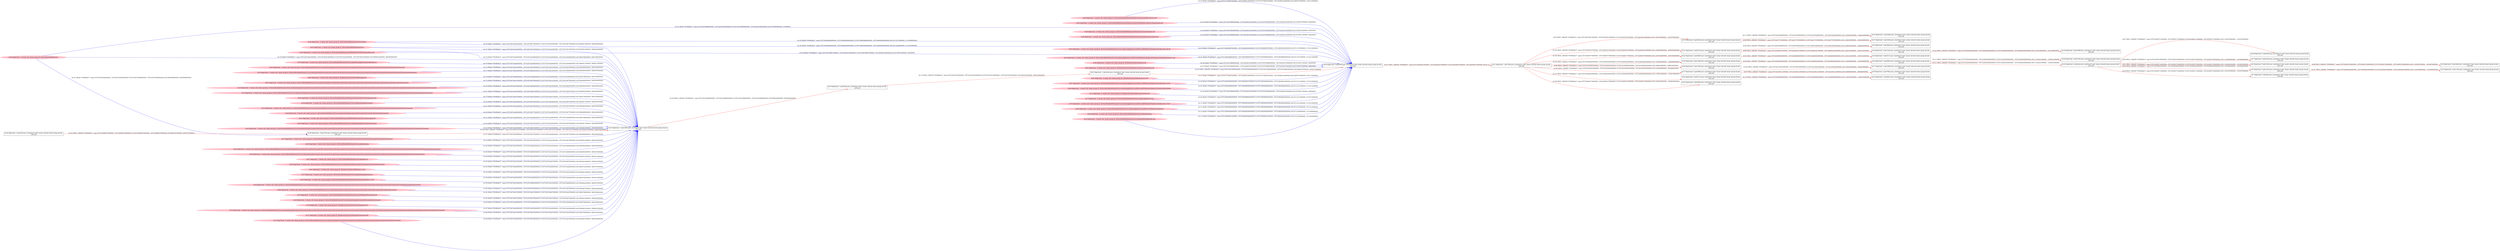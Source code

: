 digraph  {
rankdir=LR
"39"[color=black,label="id:39 HopCount: -5 pid:4704 proc_starttime:0 cmd: owner uid:null owner group id:null,\n null null", shape=box,style=solid];
"31"[color=black,label="id:31 HopCount: -4 pid:5096 proc_starttime:0 cmd: owner uid:null owner group id:null,\n null null", shape=box,style=solid];
"39" -> "31" [id=128,__obj="PROC_CREATE"color=red,label="id:128 PROC_CREATE **NORMAL**  seqs:[1557236743767000000, 1557236743767000000] T:[1557236743767000000, 1557236743767000000] relT:[5805470000000, 5805470000000]",style=solid];
"40"[color=pink,label="id:40 HopCount: -5 owner uid: owner group id: /Device/HarddiskVolume2/Users/admin/backup/Documents/Documents/Documents/Documents/Documents ", shape=oval,style=filled];
"40" -> "31" [id=129,__obj="READ"color=blue,label="id:129 READ **NORMAL**  seqs:[1557236744428000000, 1557236744677000000] T:[1557236744428000000, 1557236744677000000] relT:[5804809000000, 5804560000000]",style=solid];
"54"[color=pink,label="id:54 HopCount: -2 owner uid: owner group id: /Device/HarddiskVolume2/Windows/System32/deviceaccess.dll ", shape=oval,style=filled];
"20"[color=black,label="id:20 HopCount: 0 pid:5500 proc_starttime:0 cmd: owner uid:null owner group id:null,\n null null", shape=box,style=solid];
"54" -> "20" [id=130,__obj="READ"color=blue,label="id:130 READ **NORMAL**  seqs:[1557237709467000000, 1557239386124000000] T:[1557237709467000000, 1557239386124000000] relT:[4839770000000, 3163113000000]",style=solid];
"41"[color=pink,label="id:41 HopCount: -5 owner uid: owner group id: /Device/HarddiskVolume2/WINDOWS/system32/coremessaging.dll ", shape=oval,style=filled];
"41" -> "31" [id=131,__obj="READ"color=blue,label="id:131 READ **NORMAL**  seqs:[1557236744448000000, 1557236744448000000] T:[1557236744448000000, 1557236744448000000] relT:[5804789000000, 5804789000000]",style=solid];
"42"[color=pink,label="id:42 HopCount: -5 owner uid: owner group id: /Device/HarddiskVolume2/Users/admin/backup/Documents/Documents ", shape=oval,style=filled];
"42" -> "31" [id=132,__obj="READ"color=blue,label="id:132 READ **NORMAL**  seqs:[1557236744426000000, 1557236744675000000] T:[1557236744426000000, 1557236744675000000] relT:[5804811000000, 5804562000000]",style=solid];
"43"[color=pink,label="id:43 HopCount: -2 owner uid: owner group id: /Device/HarddiskVolume2/Windows/System32/Windows.Devices.Enumeration.dll ", shape=oval,style=filled];
"43" -> "20" [id=133,__obj="READ"color=blue,label="id:133 READ **NORMAL**  seqs:[1557236749665000000, 1557242549152000000] T:[1557236749665000000, 1557242549152000000] relT:[5799572000000, 85000000]",style=solid];
"44"[color=pink,label="id:44 HopCount: -5 owner uid: owner group id: /Device/HarddiskVolume2/Users/admin/backup/Documents/Documents/Documents/Documents/Documents/Documents/Documents/Documents/Documents/Documents/Documents/Documents/Documents/Documents/Documents ", shape=oval,style=filled];
"44" -> "31" [id=134,__obj="READ"color=blue,label="id:134 READ **NORMAL**  seqs:[1557236744434000000, 1557236744681000000] T:[1557236744434000000, 1557236744681000000] relT:[5804803000000, 5804556000000]",style=solid];
"60"[color=pink,label="id:60 HopCount: -2 owner uid: owner group id: /Device/HarddiskVolume2 ", shape=oval,style=filled];
"60" -> "31" [id=135,__obj="READ"color=blue,label="id:135 READ **NORMAL**  seqs:[1557236744423000000, 1557236744672000000] T:[1557236744423000000, 1557236744672000000] relT:[5804814000000, 5804565000000]",style=solid];
"46"[color=pink,label="id:46 HopCount: -2 owner uid: owner group id: /Device/HarddiskVolume2/Windows/System32/biwinrt.dll ", shape=oval,style=filled];
"46" -> "20" [id=136,__obj="READ"color=blue,label="id:136 READ **NORMAL**  seqs:[1557236749665000000, 1557242549152000000] T:[1557236749665000000, 1557242549152000000] relT:[5799572000000, 85000000]",style=solid];
"47"[color=pink,label="id:47 HopCount: -5 owner uid: owner group id: /Device/HarddiskVolume2/Users/admin/backup/Documents/Documents/Documents/Documents/Documents/Documents ", shape=oval,style=filled];
"47" -> "31" [id=137,__obj="READ"color=blue,label="id:137 READ **NORMAL**  seqs:[1557236744429000000, 1557236744677000000] T:[1557236744429000000, 1557236744677000000] relT:[5804808000000, 5804560000000]",style=solid];
"48"[color=pink,label="id:48 HopCount: -2 owner uid: owner group id: /Device/HarddiskVolume2/Windows/System32/deviceassociation.dll ", shape=oval,style=filled];
"48" -> "20" [id=138,__obj="READ"color=blue,label="id:138 READ **NORMAL**  seqs:[1557236749666000000, 1557242549153000000] T:[1557236749666000000, 1557242549153000000] relT:[5799571000000, 84000000]",style=solid];
"49"[color=pink,label="id:49 HopCount: -2 owner uid: owner group id: /Device/HarddiskVolume2/Users/admin ", shape=oval,style=filled];
"49" -> "20" [id=139,__obj="READ"color=blue,label="id:139 READ **NORMAL**  seqs:[1557239836864000000, 1557239836929000000] T:[1557239836864000000, 1557239836929000000] relT:[2712373000000, 2712308000000]",style=solid];
"38"[color=black,label="id:38 HopCount: -6 pid:452 proc_starttime:0 cmd: owner uid:null owner group id:null,\n null null", shape=box,style=solid];
"38" -> "39" [id=140,__obj="PROC_CREATE"color=red,label="id:140 PROC_CREATE **NORMAL**  seqs:[1557236486470000000, 1557236486470000000] T:[1557236486470000000, 1557236486470000000] relT:[6062767000000, 6062767000000]",style=solid];
"60" -> "39" [id=141,__obj="READ"color=blue,label="id:141 READ **NORMAL**  seqs:[1557236743649000000, 1557236743649000000] T:[1557236743649000000, 1557236743649000000] relT:[5805588000000, 5805588000000]",style=solid];
"51"[color=black,label="id:51 HopCount: -2 pid:8164 proc_starttime:0 cmd: owner uid:null owner group id:null,\n null null", shape=box,style=solid];
"51" -> "20" [id=142,__obj="PROC_CREATE"color=red,label="id:142 PROC_CREATE **NORMAL**  seqs:[1557236744962000000, 1557236744962000000] T:[1557236744962000000, 1557236744962000000] relT:[5804275000000, 5804275000000]",style=solid];
"52"[color=pink,label="id:52 HopCount: -2 owner uid: owner group id: /Device/HarddiskVolume2/Users/admin/AppData/Local/Microsoft/Windows/Explorer/thumbcache_idx.db ", shape=oval,style=filled];
"52" -> "20" [id=143,__obj="READ"color=blue,label="id:143 READ **NORMAL**  seqs:[1557239836867000000, 1557239836924000000] T:[1557239836867000000, 1557239836924000000] relT:[2712370000000, 2712313000000]",style=solid];
"53"[color=pink,label="id:53 HopCount: -2 owner uid: owner group id: /Device/HarddiskVolume2/Users ", shape=oval,style=filled];
"53" -> "20" [id=144,__obj="READ"color=blue,label="id:144 READ **NORMAL**  seqs:[1557239836929000000, 1557239836930000000] T:[1557239836929000000, 1557239836930000000] relT:[2712308000000, 2712307000000]",style=solid];
"55"[color=pink,label="id:55 HopCount: -5 owner uid: owner group id: /Device/HarddiskVolume2/Users/admin/backup/Documents/Documents/Documents/Documents/Documents/Documents/Documents/Documents/Documents/Documents/Documents/Documents/Documents/Documents/Documents/Documents/Documents/Documents ", shape=oval,style=filled];
"55" -> "31" [id=145,__obj="READ"color=blue,label="id:145 READ **NORMAL**  seqs:[1557236744435000000, 1557236744682000000] T:[1557236744435000000, 1557236744682000000] relT:[5804802000000, 5804555000000]",style=solid];
"56"[color=pink,label="id:56 HopCount: -5 owner uid: owner group id: /Device/HarddiskVolume2/Users/admin/backup/Documents/Documents/Documents/Documents/Documents/Documents/Documents/Documents/Documents/Documents/Documents/Documents/Documents/Documents ", shape=oval,style=filled];
"56" -> "31" [id=146,__obj="READ"color=blue,label="id:146 READ **NORMAL**  seqs:[1557236744433000000, 1557236744680000000] T:[1557236744433000000, 1557236744680000000] relT:[5804804000000, 5804557000000]",style=solid];
"50"[color=pink,label="id:50 HopCount: -2 owner uid: owner group id: /Device/HarddiskVolume2/Users/admin/AppData/Local/Microsoft/Windows/Explorer/ThumbCacheToDelete/thm3C.tmp ", shape=oval,style=filled];
"50" -> "20" [id=147,__obj="READ"color=blue,label="id:147 READ **NORMAL**  seqs:[1557239836866000000, 1557239836866000000] T:[1557239836866000000, 1557239836866000000] relT:[2712371000000, 2712371000000]",style=solid];
"57"[color=pink,label="id:57 HopCount: -5 owner uid: owner group id: /Device/HarddiskVolume2/Users/desktop.ini ", shape=oval,style=filled];
"57" -> "31" [id=148,__obj="READ"color=blue,label="id:148 READ **NORMAL**  seqs:[1557236744424000000, 1557236744424000000] T:[1557236744424000000, 1557236744424000000] relT:[5804813000000, 5804813000000]",style=solid];
"58"[color=pink,label="id:58 HopCount: -2 owner uid: owner group id: /Windows/System32/biwinrt.dll ", shape=oval,style=filled];
"58" -> "20" [id=149,__obj="READ"color=blue,label="id:149 READ **NORMAL**  seqs:[1557236749666000000, 1557242549153000000] T:[1557236749666000000, 1557242549153000000] relT:[5799571000000, 84000000]",style=solid];
"59"[color=pink,label="id:59 HopCount: -5 owner uid: owner group id: /Device/HarddiskVolume2/Users/admin/backup/Documents/Documents/Documents/Documents ", shape=oval,style=filled];
"59" -> "31" [id=150,__obj="READ"color=blue,label="id:150 READ **NORMAL**  seqs:[1557236744427000000, 1557236744676000000] T:[1557236744427000000, 1557236744676000000] relT:[5804810000000, 5804561000000]",style=solid];
"60" -> "20" [id=151,__obj="READ"color=blue,label="id:151 READ **NORMAL**  seqs:[1557236749668000000, 1557242549190000000] T:[1557236749668000000, 1557242549190000000] relT:[5799569000000, 47000000]",style=solid];
"61"[color=pink,label="id:61 HopCount: -5 owner uid: owner group id: /Windows/System32/Windows.UI.dll ", shape=oval,style=filled];
"61" -> "31" [id=152,__obj="READ"color=blue,label="id:152 READ **NORMAL**  seqs:[1557236744446000000, 1557236744446000000] T:[1557236744446000000, 1557236744446000000] relT:[5804791000000, 5804791000000]",style=solid];
"62"[color=pink,label="id:62 HopCount: -2 owner uid: owner group id: /Windows/System32/Windows.Devices.Enumeration.dll ", shape=oval,style=filled];
"62" -> "20" [id=153,__obj="READ"color=blue,label="id:153 READ **NORMAL**  seqs:[1557236749665000000, 1557242549152000000] T:[1557236749665000000, 1557242549152000000] relT:[5799572000000, 85000000]",style=solid];
"63"[color=pink,label="id:63 HopCount: -2 owner uid: owner group id: /Device/HarddiskVolume2/WINDOWS/SYSTEM32/kernelbase.dll ", shape=oval,style=filled];
"63" -> "20" [id=154,__obj="READ"color=blue,label="id:154 READ **NORMAL**  seqs:[1557236749667000000, 1557242549154000000] T:[1557236749667000000, 1557242549154000000] relT:[5799570000000, 83000000]",style=solid];
"49" -> "31" [id=155,__obj="READ"color=blue,label="id:155 READ **NORMAL**  seqs:[1557236744424000000, 1557236744673000000] T:[1557236744424000000, 1557236744673000000] relT:[5804813000000, 5804564000000]",style=solid];
"65"[color=pink,label="id:65 HopCount: -5 owner uid: owner group id: /Device/HarddiskVolume2/Windows/System32/Windows.UI.dll ", shape=oval,style=filled];
"65" -> "31" [id=156,__obj="READ"color=blue,label="id:156 READ **NORMAL**  seqs:[1557236744445000000, 1557236744446000000] T:[1557236744445000000, 1557236744446000000] relT:[5804792000000, 5804791000000]",style=solid];
"64"[color=pink,label="id:64 HopCount: -2 owner uid: owner group id: /Windows/System32/deviceaccess.dll ", shape=oval,style=filled];
"64" -> "20" [id=157,__obj="READ"color=blue,label="id:157 READ **NORMAL**  seqs:[1557237709467000000, 1557239386124000000] T:[1557237709467000000, 1557239386124000000] relT:[4839770000000, 3163113000000]",style=solid];
"66"[color=pink,label="id:66 HopCount: -5 owner uid: owner group id: /Device/HarddiskVolume2/Users/admin/backup/Documents/Documents/Documents/Documents/Documents/Documents/Documents/Documents/Documents/Documents/Documents/Documents/Documents ", shape=oval,style=filled];
"66" -> "31" [id=158,__obj="READ"color=blue,label="id:158 READ **NORMAL**  seqs:[1557236744433000000, 1557236744680000000] T:[1557236744433000000, 1557236744680000000] relT:[5804804000000, 5804557000000]",style=solid];
"67"[color=pink,label="id:67 HopCount: -2 owner uid: owner group id: /Device/HarddiskVolume2/Users/admin/AppData/Local/Microsoft/Windows/Explorer/thumbcache_32.db ", shape=oval,style=filled];
"67" -> "20" [id=159,__obj="READ"color=blue,label="id:159 READ **NORMAL**  seqs:[1557239836926000000, 1557239836927000000] T:[1557239836926000000, 1557239836927000000] relT:[2712311000000, 2712310000000]",style=solid];
"68"[color=pink,label="id:68 HopCount: -5 owner uid: owner group id: /Device/HarddiskVolume2/Users/admin/backup/Documents/Documents/Documents/Documents/Documents/Documents/Documents ", shape=oval,style=filled];
"68" -> "31" [id=160,__obj="READ"color=blue,label="id:160 READ **NORMAL**  seqs:[1557236744430000000, 1557236744678000000] T:[1557236744430000000, 1557236744678000000] relT:[5804807000000, 5804559000000]",style=solid];
"69"[color=pink,label="id:69 HopCount: -2 owner uid: owner group id: /Device/HarddiskVolume2/Users/admin/AppData/Local/Microsoft/Windows/Explorer/ThumbCacheToDelete ", shape=oval,style=filled];
"69" -> "20" [id=161,__obj="READ"color=blue,label="id:161 READ **NORMAL**  seqs:[1557239836866000000, 1557239836866000000] T:[1557239836866000000, 1557239836866000000] relT:[2712371000000, 2712371000000]",style=solid];
"70"[color=pink,label="id:70 HopCount: -5 owner uid: owner group id: /Device/HarddiskVolume2/Windows/System32/TextInputFramework.dll ", shape=oval,style=filled];
"70" -> "31" [id=162,__obj="READ"color=blue,label="id:162 READ **NORMAL**  seqs:[1557236744447000000, 1557236744447000000] T:[1557236744447000000, 1557236744447000000] relT:[5804790000000, 5804790000000]",style=solid];
"71"[color=pink,label="id:71 HopCount: -2 owner uid: owner group id: /Windows/System32/deviceassociation.dll ", shape=oval,style=filled];
"71" -> "20" [id=163,__obj="READ"color=blue,label="id:163 READ **NORMAL**  seqs:[1557236749666000000, 1557242549153000000] T:[1557236749666000000, 1557242549153000000] relT:[5799571000000, 84000000]",style=solid];
"73"[color=pink,label="id:73 HopCount: -2 owner uid: owner group id: /Device/HarddiskVolume2/Users/admin/AppData/Local ", shape=oval,style=filled];
"73" -> "20" [id=164,__obj="READ"color=blue,label="id:164 READ **NORMAL**  seqs:[1557239836864000000, 1557239836864000000] T:[1557239836864000000, 1557239836864000000] relT:[2712373000000, 2712373000000]",style=solid];
"45"[color=pink,label="id:45 HopCount: -5 owner uid: owner group id: /Device/HarddiskVolume2/Users/admin/backup/Documents/Documents/Documents ", shape=oval,style=filled];
"45" -> "31" [id=165,__obj="READ"color=blue,label="id:165 READ **NORMAL**  seqs:[1557236744427000000, 1557236744675000000] T:[1557236744427000000, 1557236744675000000] relT:[5804810000000, 5804562000000]",style=solid];
"75"[color=pink,label="id:75 HopCount: -5 owner uid: owner group id: /Windows/System32/CoreUIComponents.dll ", shape=oval,style=filled];
"75" -> "31" [id=166,__obj="READ"color=blue,label="id:166 READ **NORMAL**  seqs:[1557236744448000000, 1557236744448000000] T:[1557236744448000000, 1557236744448000000] relT:[5804789000000, 5804789000000]",style=solid];
"76"[color=pink,label="id:76 HopCount: -5 owner uid: owner group id: /Device/HarddiskVolume2/Users/admin/backup/Documents/Documents/Documents/Documents/Documents/Documents/Documents/Documents/Documents/Documents/Documents/Documents/Documents/Documents/Documents/Documents/Documents/Documents/Documents ", shape=oval,style=filled];
"76" -> "31" [id=167,__obj="READ"color=blue,label="id:167 READ **NORMAL**  seqs:[1557236744436000000, 1557236744436000000] T:[1557236744436000000, 1557236744436000000] relT:[5804801000000, 5804801000000]",style=solid];
"77"[color=pink,label="id:77 HopCount: -5 owner uid: owner group id: /Windows/System32/TextInputFramework.dll ", shape=oval,style=filled];
"77" -> "31" [id=168,__obj="READ"color=blue,label="id:168 READ **NORMAL**  seqs:[1557236744447000000, 1557236744447000000] T:[1557236744447000000, 1557236744447000000] relT:[5804790000000, 5804790000000]",style=solid];
"72"[color=pink,label="id:72 HopCount: -5 owner uid: owner group id: /Device/HarddiskVolume2/Users/admin/backup/Documents/Documents/Documents/Documents/Documents/Documents/Documents/Documents ", shape=oval,style=filled];
"72" -> "31" [id=169,__obj="READ"color=blue,label="id:169 READ **NORMAL**  seqs:[1557236744430000000, 1557236744678000000] T:[1557236744430000000, 1557236744678000000] relT:[5804807000000, 5804559000000]",style=solid];
"78"[color=pink,label="id:78 HopCount: -5 owner uid: owner group id: /Device/HarddiskVolume2/Users/admin/backup/Documents/desktop.ini ", shape=oval,style=filled];
"78" -> "31" [id=170,__obj="READ"color=blue,label="id:170 READ **NORMAL**  seqs:[1557236744426000000, 1557236744426000000] T:[1557236744426000000, 1557236744426000000] relT:[5804811000000, 5804811000000]",style=solid];
"79"[color=pink,label="id:79 HopCount: -5 owner uid: owner group id: /Device/HarddiskVolume2/Users/admin/backup/Documents/Documents/Documents/Documents/Documents/Documents/Documents/Documents/Documents/Documents/Documents/Documents ", shape=oval,style=filled];
"79" -> "31" [id=171,__obj="READ"color=blue,label="id:171 READ **NORMAL**  seqs:[1557236744432000000, 1557236744680000000] T:[1557236744432000000, 1557236744680000000] relT:[5804805000000, 5804557000000]",style=solid];
"74"[color=pink,label="id:74 HopCount: -2 owner uid: owner group id: /Device/HarddiskVolume2/Users/admin/AppData/Local/Microsoft/Windows/Explorer/thumbcache_16.db ", shape=oval,style=filled];
"74" -> "20" [id=172,__obj="READ"color=blue,label="id:172 READ **NORMAL**  seqs:[1557239836924000000, 1557239836924000000] T:[1557239836924000000, 1557239836924000000] relT:[2712313000000, 2712313000000]",style=solid];
"81"[color=pink,label="id:81 HopCount: -5 owner uid: owner group id: /Device/HarddiskVolume2/Users/admin/backup/Documents/Documents/Documents/Documents/Documents/Documents/Documents/Documents/Documents/Documents ", shape=oval,style=filled];
"81" -> "31" [id=173,__obj="READ"color=blue,label="id:173 READ **NORMAL**  seqs:[1557236744431000000, 1557236744679000000] T:[1557236744431000000, 1557236744679000000] relT:[5804806000000, 5804558000000]",style=solid];
"82"[color=pink,label="id:82 HopCount: -2 owner uid: owner group id: /Device/HarddiskVolume2/Users/admin/AppData/Local/Microsoft/Windows/Explorer ", shape=oval,style=filled];
"82" -> "20" [id=174,__obj="READ"color=blue,label="id:174 READ **NORMAL**  seqs:[1557239836865000000, 1557239836924000000] T:[1557239836865000000, 1557239836924000000] relT:[2712372000000, 2712313000000]",style=solid];
"83"[color=pink,label="id:83 HopCount: -5 owner uid: owner group id: /Device/HarddiskVolume2/Windows/System32/CoreUIComponents.dll ", shape=oval,style=filled];
"83" -> "31" [id=175,__obj="READ"color=blue,label="id:175 READ **NORMAL**  seqs:[1557236744447000000, 1557236744447000000] T:[1557236744447000000, 1557236744447000000] relT:[5804790000000, 5804790000000]",style=solid];
"10"[color=black,label="id:10 HopCount: 2 pid:4044 proc_starttime:0 cmd: owner uid:null owner group id:null,\n null null", shape=box,style=solid];
"27"[color=black,label="id:27 HopCount: 3 pid:4644 proc_starttime:0 cmd: owner uid:null owner group id:null,\n null null", shape=box,style=solid];
"10" -> "27" [id=86,__obj="PROC_CREATE"color=red,label="id:86 PROC_CREATE **NORMAL**  seqs:[1557244477476000000, 1557244477476000000] T:[1557244477476000000, 1557244477476000000] relT:[-1928239000000, -1928239000000]",style=solid];
"18"[color=black,label="id:18 HopCount: 4 pid:644 proc_starttime:0 cmd: owner uid:null owner group id:null,\n null null", shape=box,style=solid];
"28"[color=black,label="id:28 HopCount: 5 pid:6020 proc_starttime:0 cmd: owner uid:null owner group id:null,\n null null", shape=box,style=solid];
"18" -> "28" [id=87,__obj="PROC_CREATE"color=red,label="id:87 PROC_CREATE **NORMAL**  seqs:[1557243852713000000, 1557243852713000000] T:[1557243852713000000, 1557243852713000000] relT:[-1303476000000, -1303476000000]",style=solid];
"13"[color=black,label="id:13 HopCount: 2 pid:8124 proc_starttime:0 cmd: owner uid:null owner group id:null,\n null null", shape=box,style=solid];
"0"[color=black,label="id:0 HopCount: 3 pid:1528 proc_starttime:0 cmd: owner uid:null owner group id:null,\n null null", shape=box,style=solid];
"13" -> "0" [id=88,__obj="PROC_CREATE"color=red,label="id:88 PROC_CREATE **NORMAL**  seqs:[1557244940247000000, 1557244940247000000] T:[1557244940247000000, 1557244940247000000] relT:[-2391010000000, -2391010000000]",style=solid];
"1"[color=black,label="id:1 HopCount: 5 pid:6180 proc_starttime:0 cmd: owner uid:null owner group id:null,\n null null", shape=box,style=solid];
"18" -> "1" [id=89,__obj="PROC_CREATE"color=red,label="id:89 PROC_CREATE **NORMAL**  seqs:[1557243852706000000, 1557243852706000000] T:[1557243852706000000, 1557243852706000000] relT:[-1303469000000, -1303469000000]",style=solid];
"2"[color=black,label="id:2 HopCount: 3 pid:4648 proc_starttime:0 cmd: owner uid:null owner group id:null,\n null null", shape=box,style=solid];
"13" -> "2" [id=90,__obj="PROC_CREATE"color=red,label="id:90 PROC_CREATE **NORMAL**  seqs:[1557244935499000000, 1557244935499000000] T:[1557244935499000000, 1557244935499000000] relT:[-2386262000000, -2386262000000]",style=solid];
"3"[color=black,label="id:3 HopCount: 5 pid:1524 proc_starttime:0 cmd: owner uid:null owner group id:null,\n null null", shape=box,style=solid];
"18" -> "3" [id=91,__obj="PROC_CREATE"color=red,label="id:91 PROC_CREATE **NORMAL**  seqs:[1557243852718000000, 1557243852718000000] T:[1557243852718000000, 1557243852718000000] relT:[-1303481000000, -1303481000000]",style=solid];
"22"[color=black,label="id:22 HopCount: 2 pid:6400 proc_starttime:0 cmd: owner uid:null owner group id:null,\n null null", shape=box,style=solid];
"4"[color=black,label="id:4 HopCount: 3 pid:6112 proc_starttime:0 cmd: owner uid:null owner group id:null,\n null null", shape=box,style=solid];
"22" -> "4" [id=92,__obj="PROC_CREATE"color=red,label="id:92 PROC_CREATE **NORMAL**  seqs:[1557244940849000000, 1557244940849000000] T:[1557244940849000000, 1557244940849000000] relT:[-2391612000000, -2391612000000]",style=solid];
"5"[color=black,label="id:5 HopCount: 5 pid:4140 proc_starttime:0 cmd: owner uid:null owner group id:null,\n null null", shape=box,style=solid];
"18" -> "5" [id=93,__obj="PROC_CREATE"color=red,label="id:93 PROC_CREATE **NORMAL**  seqs:[1557243852603000000, 1557243852603000000] T:[1557243852603000000, 1557243852603000000] relT:[-1303366000000, -1303366000000]",style=solid];
"15"[color=black,label="id:15 HopCount: 2 pid:1468 proc_starttime:0 cmd: owner uid:null owner group id:null,\n null null", shape=box,style=solid];
"6"[color=black,label="id:6 HopCount: 3 pid:6092 proc_starttime:0 cmd: owner uid:null owner group id:null,\n null null", shape=box,style=solid];
"15" -> "6" [id=94,__obj="PROC_CREATE"color=red,label="id:94 PROC_CREATE **NORMAL**  seqs:[1557243849445000000, 1557243849445000000] T:[1557243849445000000, 1557243849445000000] relT:[-1300208000000, -1300208000000]",style=solid];
"7"[color=black,label="id:7 HopCount: 5 pid:992 proc_starttime:0 cmd: owner uid:null owner group id:null,\n null null", shape=box,style=solid];
"18" -> "7" [id=95,__obj="PROC_CREATE"color=red,label="id:95 PROC_CREATE **NORMAL**  seqs:[1557243852712000000, 1557243852712000000] T:[1557243852712000000, 1557243852712000000] relT:[-1303475000000, -1303475000000]",style=solid];
"21"[color=black,label="id:21 HopCount: 1 pid:7036 proc_starttime:0 cmd: owner uid:null owner group id:null,\n null null", shape=box,style=solid];
"25"[color=black,label="id:25 HopCount: 2 pid:1028 proc_starttime:0 cmd: owner uid:null owner group id:null,\n null null", shape=box,style=solid];
"21" -> "25" [id=96,__obj="PROC_CREATE"color=red,label="id:96 PROC_CREATE **NORMAL**  seqs:[1557243358055000000, 1557243358055000000] T:[1557243358055000000, 1557243358055000000] relT:[-808818000000, -808818000000]",style=solid];
"17"[color=black,label="id:17 HopCount: 2 pid:5068 proc_starttime:0 cmd: owner uid:null owner group id:null,\n null null", shape=box,style=solid];
"8"[color=black,label="id:8 HopCount: 3 pid:7904 proc_starttime:0 cmd: owner uid:null owner group id:null,\n null null", shape=box,style=solid];
"17" -> "8" [id=97,__obj="PROC_CREATE"color=red,label="id:97 PROC_CREATE **NORMAL**  seqs:[1557243358131000000, 1557243358131000000] T:[1557243358131000000, 1557243358131000000] relT:[-808894000000, -808894000000]",style=solid];
"9"[color=black,label="id:9 HopCount: 6 pid:6480 proc_starttime:0 cmd: owner uid:null owner group id:null,\n null null", shape=box,style=solid];
"3" -> "9" [id=98,__obj="PROC_CREATE"color=red,label="id:98 PROC_CREATE **NORMAL**  seqs:[1557243852724000000, 1557243852724000000] T:[1557243852724000000, 1557243852724000000] relT:[-1303487000000, -1303487000000]",style=solid];
"21" -> "10" [id=99,__obj="PROC_CREATE"color=red,label="id:99 PROC_CREATE **NORMAL**  seqs:[1557244476913000000, 1557244476913000000] T:[1557244476913000000, 1557244476913000000] relT:[-1927676000000, -1927676000000]",style=solid];
"11"[color=black,label="id:11 HopCount: 3 pid:2068 proc_starttime:0 cmd: owner uid:null owner group id:null,\n null null", shape=box,style=solid];
"17" -> "11" [id=100,__obj="PROC_CREATE"color=red,label="id:100 PROC_CREATE **NORMAL**  seqs:[1557243354530000000, 1557243354530000000] T:[1557243354530000000, 1557243354530000000] relT:[-805293000000, -805293000000]",style=solid];
"12"[color=black,label="id:12 HopCount: 6 pid:1300 proc_starttime:0 cmd: owner uid:null owner group id:null,\n null null", shape=box,style=solid];
"5" -> "12" [id=101,__obj="PROC_CREATE"color=red,label="id:101 PROC_CREATE **NORMAL**  seqs:[1557243852632000000, 1557243852632000000] T:[1557243852632000000, 1557243852632000000] relT:[-1303395000000, -1303395000000]",style=solid];
"21" -> "13" [id=102,__obj="PROC_CREATE"color=red,label="id:102 PROC_CREATE **NORMAL**  seqs:[1557244935437000000, 1557244935437000000] T:[1557244935437000000, 1557244935437000000] relT:[-2386200000000, -2386200000000]",style=solid];
"24"[color=black,label="id:24 HopCount: 2 pid:5112 proc_starttime:0 cmd: owner uid:null owner group id:null,\n null null", shape=box,style=solid];
"14"[color=black,label="id:14 HopCount: 3 pid:6612 proc_starttime:0 cmd: owner uid:null owner group id:null,\n null null", shape=box,style=solid];
"24" -> "14" [id=103,__obj="PROC_CREATE"color=red,label="id:103 PROC_CREATE **NORMAL**  seqs:[1557243849560000000, 1557243849560000000] T:[1557243849560000000, 1557243849560000000] relT:[-1300323000000, -1300323000000]",style=solid];
"21" -> "15" [id=104,__obj="PROC_CREATE"color=red,label="id:104 PROC_CREATE **NORMAL**  seqs:[1557243844283000000, 1557243844283000000] T:[1557243844283000000, 1557243844283000000] relT:[-1295046000000, -1295046000000]",style=solid];
"16"[color=black,label="id:16 HopCount: 4 pid:7808 proc_starttime:0 cmd: owner uid:null owner group id:null,\n null null", shape=box,style=solid];
"0" -> "16" [id=105,__obj="PROC_CREATE"color=red,label="id:105 PROC_CREATE **NORMAL**  seqs:[1557244940636000000, 1557244940636000000] T:[1557244940636000000, 1557244940636000000] relT:[-2391399000000, -2391399000000]",style=solid];
"21" -> "17" [id=106,__obj="PROC_CREATE"color=red,label="id:106 PROC_CREATE **NORMAL**  seqs:[1557243354503000000, 1557243354503000000] T:[1557243354503000000, 1557243354503000000] relT:[-805266000000, -805266000000]",style=solid];
"20" -> "21" [id=107,__obj="PROC_CREATE"color=red,label="id:107 PROC_CREATE **NORMAL**  seqs:[1557242549237000000, 1557242549237000000] T:[1557242549237000000, 1557242549237000000] relT:[0, 0]",style=solid];
"21" -> "22" [id=108,__obj="PROC_CREATE"color=red,label="id:108 PROC_CREATE **NORMAL**  seqs:[1557244940779000000, 1557244940779000000] T:[1557244940779000000, 1557244940779000000] relT:[-2391542000000, -2391542000000]",style=solid];
"23"[color=black,label="id:23 HopCount: 2 pid:5548 proc_starttime:0 cmd: owner uid:null owner group id:null,\n null null", shape=box,style=solid];
"21" -> "23" [id=109,__obj="PROC_CREATE"color=red,label="id:109 PROC_CREATE **NORMAL**  seqs:[1557244940176000000, 1557244940176000000] T:[1557244940176000000, 1557244940176000000] relT:[-2390939000000, -2390939000000]",style=solid];
"21" -> "24" [id=110,__obj="PROC_CREATE"color=red,label="id:110 PROC_CREATE **NORMAL**  seqs:[1557243849256000000, 1557243849256000000] T:[1557243849256000000, 1557243849256000000] relT:[-1300019000000, -1300019000000]",style=solid];
"6" -> "18" [id=111,__obj="PROC_CREATE"color=red,label="id:111 PROC_CREATE **NORMAL**  seqs:[1557243852458000000, 1557243852458000000] T:[1557243852458000000, 1557243852458000000] relT:[-1303221000000, -1303221000000]",style=solid];
"19"[color=black,label="id:19 HopCount: 3 pid:2608 proc_starttime:0 cmd: owner uid:null owner group id:null,\n null null", shape=box,style=solid];
"10" -> "19" [id=112,__obj="PROC_CREATE"color=red,label="id:112 PROC_CREATE **NORMAL**  seqs:[1557244478269000000, 1557244478269000000] T:[1557244478269000000, 1557244478269000000] relT:[-1929032000000, -1929032000000]",style=solid];
"26"[color=black,label="id:26 HopCount: 4 pid:2720 proc_starttime:0 cmd: owner uid:null owner group id:null,\n null null", shape=box,style=solid];
"6" -> "26" [id=113,__obj="PROC_CREATE"color=red,label="id:113 PROC_CREATE **NORMAL**  seqs:[1557243849458000000, 1557243849458000000] T:[1557243849458000000, 1557243849458000000] relT:[-1300221000000, -1300221000000]",style=solid];
"84"[color=pink,label="id:84 HopCount: -2 owner uid: owner group id: /Device/HarddiskVolume2/Users/admin/Desktop ", shape=oval,style=filled];
"84" -> "20" [id=114,__obj="READ"color=blue,label="id:114 READ **NORMAL**  seqs:[1557239836928000000, 1557239836928000000] T:[1557239836928000000, 1557239836928000000] relT:[2712309000000, 2712309000000]",style=solid];
"85"[color=pink,label="id:85 HopCount: -5 owner uid: owner group id: /Device/HarddiskVolume2/Users/admin/backup/Documents/Documents/Documents/Documents/Documents/Documents/Documents/Documents/Documents ", shape=oval,style=filled];
"85" -> "31" [id=115,__obj="READ"color=blue,label="id:115 READ **NORMAL**  seqs:[1557236744431000000, 1557236744678000000] T:[1557236744431000000, 1557236744678000000] relT:[5804806000000, 5804559000000]",style=solid];
"63" -> "31" [id=116,__obj="READ"color=blue,label="id:116 READ **NORMAL**  seqs:[1557236744449000000, 1557236744449000000] T:[1557236744449000000, 1557236744449000000] relT:[5804788000000, 5804788000000]",style=solid];
"29"[color=pink,label="id:29 HopCount: -2 owner uid: owner group id: /Device/HarddiskVolume2/Users/admin/Desktop/firefox.lnk ", shape=oval,style=filled];
"29" -> "20" [id=117,__obj="READ"color=blue,label="id:117 READ **NORMAL**  seqs:[1557239836931000000, 1557239836934000000] T:[1557239836931000000, 1557239836934000000] relT:[2712306000000, 2712303000000]",style=solid];
"30"[color=black,label="id:30 HopCount: -3 pid:6404 proc_starttime:0 cmd: owner uid:null owner group id:null,\n null null", shape=box,style=solid];
"30" -> "51" [id=118,__obj="PROC_CREATE"color=red,label="id:118 PROC_CREATE **NORMAL**  seqs:[1557236744705000000, 1557236744705000000] T:[1557236744705000000, 1557236744705000000] relT:[5804532000000, 5804532000000]",style=solid];
"80"[color=pink,label="id:80 HopCount: -5 owner uid: owner group id: /Windows/System32/CoreMessaging.dll ", shape=oval,style=filled];
"80" -> "31" [id=119,__obj="READ"color=blue,label="id:119 READ **NORMAL**  seqs:[1557236744448000000, 1557236744448000000] T:[1557236744448000000, 1557236744448000000] relT:[5804789000000, 5804789000000]",style=solid];
"32"[color=pink,label="id:32 HopCount: -5 owner uid: owner group id: /Device/HarddiskVolume2/Users/admin/backup/Documents/Documents/Documents/Documents/Documents/Documents/Documents/Documents/Documents/Documents/Documents/Documents/Documents/Documents/Documents/Documents/Documents ", shape=oval,style=filled];
"32" -> "31" [id=120,__obj="READ"color=blue,label="id:120 READ **NORMAL**  seqs:[1557236744435000000, 1557236744682000000] T:[1557236744435000000, 1557236744682000000] relT:[5804802000000, 5804555000000]",style=solid];
"33"[color=pink,label="id:33 HopCount: -5 owner uid: owner group id: /Device/HarddiskVolume2/Users/admin/backup/Documents/Documents/Documents/Documents/Documents/Documents/Documents/Documents/Documents/Documents/Documents/Documents/Documents/Documents/Documents/Documents ", shape=oval,style=filled];
"33" -> "31" [id=121,__obj="READ"color=blue,label="id:121 READ **NORMAL**  seqs:[1557236744434000000, 1557236744681000000] T:[1557236744434000000, 1557236744681000000] relT:[5804803000000, 5804556000000]",style=solid];
"34"[color=pink,label="id:34 HopCount: -5 owner uid: owner group id: /Device/HarddiskVolume2/Users/admin/backup/Documents ", shape=oval,style=filled];
"34" -> "31" [id=122,__obj="READ"color=blue,label="id:122 READ **NORMAL**  seqs:[1557236744426000000, 1557236744674000000] T:[1557236744426000000, 1557236744674000000] relT:[5804811000000, 5804563000000]",style=solid];
"35"[color=pink,label="id:35 HopCount: -5 owner uid: owner group id: /Device/HarddiskVolume2/Users/admin/backup/Documents/Documents/Documents/Documents/Documents/Documents/Documents/Documents/Documents/Documents/Documents ", shape=oval,style=filled];
"35" -> "31" [id=123,__obj="READ"color=blue,label="id:123 READ **NORMAL**  seqs:[1557236744432000000, 1557236744679000000] T:[1557236744432000000, 1557236744679000000] relT:[5804805000000, 5804558000000]",style=solid];
"36"[color=pink,label="id:36 HopCount: -5 owner uid: owner group id: /Device/HarddiskVolume2/Users/admin/backup ", shape=oval,style=filled];
"36" -> "31" [id=124,__obj="READ"color=blue,label="id:124 READ **NORMAL**  seqs:[1557236744425000000, 1557236744674000000] T:[1557236744425000000, 1557236744674000000] relT:[5804812000000, 5804563000000]",style=solid];
"37"[color=pink,label="id:37 HopCount: -5 owner uid: owner group id: /Device/HarddiskVolume2/Users/admin/backup/desktop.ini ", shape=oval,style=filled];
"37" -> "31" [id=125,__obj="READ"color=blue,label="id:125 READ **NORMAL**  seqs:[1557236744425000000, 1557236744425000000] T:[1557236744425000000, 1557236744425000000] relT:[5804812000000, 5804812000000]",style=solid];
"31" -> "30" [id=126,__obj="PROC_CREATE"color=red,label="id:126 PROC_CREATE **NORMAL**  seqs:[1557236744688000000, 1557236744688000000] T:[1557236744688000000, 1557236744688000000] relT:[5804549000000, 5804549000000]",style=solid];
"53" -> "31" [id=127,__obj="READ"color=blue,label="id:127 READ **NORMAL**  seqs:[1557236744424000000, 1557236744673000000] T:[1557236744424000000, 1557236744673000000] relT:[5804813000000, 5804564000000]",style=solid];
}